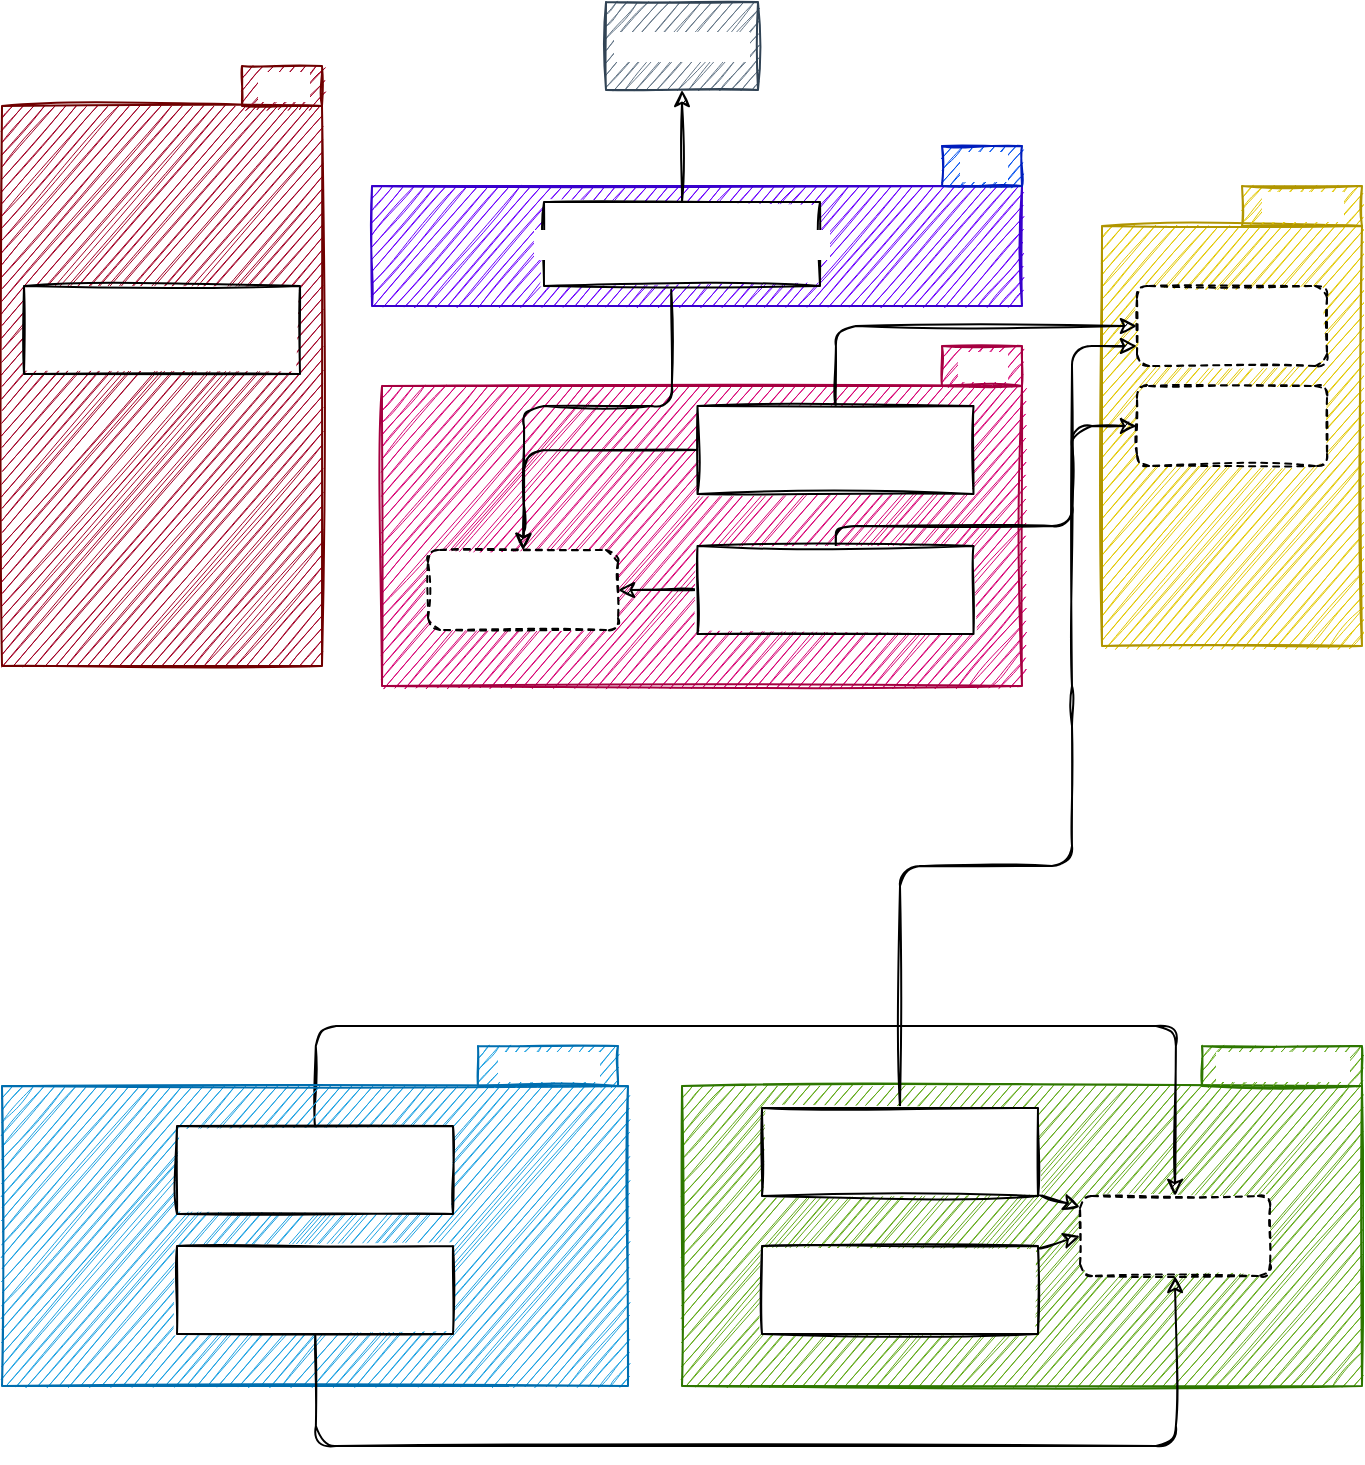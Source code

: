<mxfile>
    <diagram id="beeDJHBER2gLGEk_ROQv" name="architecture">
        <mxGraphModel dx="524" dy="492" grid="1" gridSize="10" guides="1" tooltips="1" connect="1" arrows="1" fold="1" page="1" pageScale="1" pageWidth="850" pageHeight="1100" math="0" shadow="0">
            <root>
                <mxCell id="0"/>
                <mxCell id="1" parent="0"/>
                <mxCell id="2" value="" style="whiteSpace=wrap;html=1;rounded=0;sketch=1;fillColor=#e3c800;strokeColor=#B09500;fontColor=#FFFFFF;labelBorderColor=none;labelBackgroundColor=default;" parent="1" vertex="1">
                    <mxGeometry x="635" y="170" width="130" height="210" as="geometry"/>
                </mxCell>
                <mxCell id="3" value="Domain" style="text;html=1;align=center;verticalAlign=middle;resizable=0;points=[];autosize=1;strokeColor=#B09500;fillColor=#e3c800;fontColor=#FFFFFF;sketch=1;labelBorderColor=none;labelBackgroundColor=default;" parent="1" vertex="1">
                    <mxGeometry x="705" y="150" width="60" height="20" as="geometry"/>
                </mxCell>
                <mxCell id="4" value="Authentication" style="whiteSpace=wrap;html=1;rounded=1;sketch=1;dashed=1;fontColor=#FFFFFF;labelBorderColor=none;labelBackgroundColor=default;" parent="1" vertex="1">
                    <mxGeometry x="652.5" y="200" width="95" height="40" as="geometry"/>
                </mxCell>
                <mxCell id="5" value="" style="whiteSpace=wrap;html=1;rounded=0;sketch=1;fillColor=#6a00ff;strokeColor=#3700CC;fontColor=#FFFFFF;labelBorderColor=none;labelBackgroundColor=default;" parent="1" vertex="1">
                    <mxGeometry x="270" y="150" width="325" height="60" as="geometry"/>
                </mxCell>
                <mxCell id="6" value="Infra" style="text;html=1;align=center;verticalAlign=middle;resizable=0;points=[];autosize=1;strokeColor=#001DBC;fillColor=#0050ef;fontColor=#FFFFFF;sketch=1;labelBorderColor=none;labelBackgroundColor=default;" parent="1" vertex="1">
                    <mxGeometry x="555" y="130" width="40" height="20" as="geometry"/>
                </mxCell>
                <mxCell id="11" value="" style="whiteSpace=wrap;html=1;rounded=0;sketch=1;fillColor=#d80073;strokeColor=#A50040;fontColor=#FFFFFF;labelBorderColor=none;labelBackgroundColor=default;" parent="1" vertex="1">
                    <mxGeometry x="275" y="250" width="320" height="150" as="geometry"/>
                </mxCell>
                <mxCell id="12" value="Data" style="text;html=1;align=center;verticalAlign=middle;resizable=0;points=[];autosize=1;strokeColor=#A50040;fillColor=#d80073;fontColor=#FFFFFF;sketch=1;labelBorderColor=none;labelBackgroundColor=default;" parent="1" vertex="1">
                    <mxGeometry x="555" y="230" width="40" height="20" as="geometry"/>
                </mxCell>
                <mxCell id="16" style="edgeStyle=none;sketch=1;html=1;entryX=0;entryY=0.5;entryDx=0;entryDy=0;fontColor=#FFFFFF;labelBorderColor=none;labelBackgroundColor=default;" parent="1" source="13" target="4" edge="1">
                    <mxGeometry relative="1" as="geometry">
                        <Array as="points">
                            <mxPoint x="502" y="220"/>
                        </Array>
                    </mxGeometry>
                </mxCell>
                <mxCell id="17" style="edgeStyle=none;sketch=1;html=1;entryX=0.5;entryY=0;entryDx=0;entryDy=0;fontColor=#FFFFFF;labelBorderColor=none;labelBackgroundColor=default;" parent="1" source="13" target="38" edge="1">
                    <mxGeometry relative="1" as="geometry">
                        <mxPoint x="393" y="284" as="targetPoint"/>
                        <Array as="points">
                            <mxPoint x="346" y="282"/>
                        </Array>
                    </mxGeometry>
                </mxCell>
                <mxCell id="13" value="RemoteAuthentication" style="whiteSpace=wrap;html=1;rounded=0;sketch=1;fontColor=#FFFFFF;labelBorderColor=none;labelBackgroundColor=default;" parent="1" vertex="1">
                    <mxGeometry x="432.75" y="260" width="138" height="44" as="geometry"/>
                </mxCell>
                <mxCell id="18" value="" style="whiteSpace=wrap;html=1;rounded=0;sketch=1;fillColor=#a20025;strokeColor=#6F0000;fontColor=#FFFFFF;labelBorderColor=none;labelBackgroundColor=default;" parent="1" vertex="1">
                    <mxGeometry x="85" y="110" width="160" height="280" as="geometry"/>
                </mxCell>
                <mxCell id="19" value="Main" style="text;html=1;align=center;verticalAlign=middle;resizable=0;points=[];autosize=1;strokeColor=#6F0000;fillColor=#a20025;fontColor=#FFFFFF;sketch=1;labelBorderColor=none;labelBackgroundColor=default;" parent="1" vertex="1">
                    <mxGeometry x="205" y="90" width="40" height="20" as="geometry"/>
                </mxCell>
                <mxCell id="20" value="" style="whiteSpace=wrap;html=1;rounded=0;sketch=1;fillColor=#60a917;strokeColor=#2D7600;fontColor=#FFFFFF;labelBorderColor=none;labelBackgroundColor=default;" parent="1" vertex="1">
                    <mxGeometry x="425" y="600" width="340" height="150" as="geometry"/>
                </mxCell>
                <mxCell id="21" value="Presentation" style="text;html=1;align=center;verticalAlign=middle;resizable=0;points=[];autosize=1;strokeColor=#2D7600;fillColor=#60a917;fontColor=#FFFFFF;sketch=1;labelBorderColor=none;labelBackgroundColor=default;" parent="1" vertex="1">
                    <mxGeometry x="685" y="580" width="80" height="20" as="geometry"/>
                </mxCell>
                <mxCell id="31" style="edgeStyle=none;sketch=1;html=1;fontColor=#FFFFFF;labelBorderColor=none;labelBackgroundColor=default;" parent="1" source="22" target="24" edge="1">
                    <mxGeometry relative="1" as="geometry"/>
                </mxCell>
                <mxCell id="32" style="edgeStyle=none;sketch=1;html=1;entryX=0;entryY=0.75;entryDx=0;entryDy=0;fontColor=#FFFFFF;labelBorderColor=none;labelBackgroundColor=default;" parent="1" source="22" target="4" edge="1">
                    <mxGeometry relative="1" as="geometry">
                        <Array as="points">
                            <mxPoint x="534" y="490"/>
                            <mxPoint x="620" y="490"/>
                            <mxPoint x="620" y="410"/>
                            <mxPoint x="620" y="230"/>
                        </Array>
                    </mxGeometry>
                </mxCell>
                <mxCell id="22" value="Authentication" style="whiteSpace=wrap;html=1;rounded=0;sketch=1;fontColor=#FFFFFF;labelBorderColor=none;labelBackgroundColor=default;fontStyle=1" parent="1" vertex="1">
                    <mxGeometry x="465" y="611" width="138" height="44" as="geometry"/>
                </mxCell>
                <mxCell id="24" value="Validation" style="whiteSpace=wrap;html=1;rounded=1;sketch=1;dashed=1;fontColor=#FFFFFF;labelBorderColor=none;labelBackgroundColor=default;" parent="1" vertex="1">
                    <mxGeometry x="624" y="655" width="95" height="40" as="geometry"/>
                </mxCell>
                <mxCell id="30" style="edgeStyle=none;sketch=1;html=1;entryX=0.5;entryY=0;entryDx=0;entryDy=0;fontColor=#FFFFFF;exitX=0.5;exitY=0;exitDx=0;exitDy=0;labelBorderColor=none;labelBackgroundColor=default;" parent="1" source="27" target="24" edge="1">
                    <mxGeometry relative="1" as="geometry">
                        <Array as="points">
                            <mxPoint x="242" y="570"/>
                            <mxPoint x="672" y="570"/>
                        </Array>
                    </mxGeometry>
                </mxCell>
                <mxCell id="25" value="" style="whiteSpace=wrap;html=1;rounded=0;sketch=1;fillColor=#1ba1e2;strokeColor=#006EAF;fontColor=#FFFFFF;labelBorderColor=none;labelBackgroundColor=default;" parent="1" vertex="1">
                    <mxGeometry x="85" y="600" width="313" height="150" as="geometry"/>
                </mxCell>
                <mxCell id="26" value="Validation" style="text;html=1;align=center;verticalAlign=middle;resizable=0;points=[];autosize=1;strokeColor=#006EAF;fillColor=#1ba1e2;fontColor=#FFFFFF;sketch=1;labelBorderColor=none;labelBackgroundColor=default;" parent="1" vertex="1">
                    <mxGeometry x="323" y="580" width="70" height="20" as="geometry"/>
                </mxCell>
                <mxCell id="27" value="EmailValidation" style="whiteSpace=wrap;html=1;rounded=0;sketch=1;fontColor=#FFFFFF;labelBorderColor=none;labelBackgroundColor=default;" parent="1" vertex="1">
                    <mxGeometry x="172.5" y="620" width="138" height="44" as="geometry"/>
                </mxCell>
                <mxCell id="29" style="edgeStyle=none;sketch=1;html=1;entryX=0.5;entryY=1;entryDx=0;entryDy=0;fontColor=#FFFFFF;labelBorderColor=none;labelBackgroundColor=default;" parent="1" source="28" target="24" edge="1">
                    <mxGeometry relative="1" as="geometry">
                        <Array as="points">
                            <mxPoint x="242" y="780"/>
                            <mxPoint x="672" y="780"/>
                        </Array>
                    </mxGeometry>
                </mxCell>
                <mxCell id="28" value="PasswordValidation" style="whiteSpace=wrap;html=1;rounded=0;sketch=1;fontColor=#FFFFFF;labelBorderColor=none;labelBackgroundColor=default;" parent="1" vertex="1">
                    <mxGeometry x="172.5" y="680" width="138" height="44" as="geometry"/>
                </mxCell>
                <mxCell id="34" value="App" style="whiteSpace=wrap;html=1;rounded=0;sketch=1;fontColor=#FFFFFF;labelBorderColor=none;labelBackgroundColor=default;" parent="1" vertex="1">
                    <mxGeometry x="96" y="200" width="138" height="44" as="geometry"/>
                </mxCell>
                <mxCell id="35" value="Signup" style="whiteSpace=wrap;html=1;rounded=1;sketch=1;dashed=1;fontColor=#FFFFFF;labelBorderColor=none;labelBackgroundColor=default;" parent="1" vertex="1">
                    <mxGeometry x="652.5" y="250" width="95" height="40" as="geometry"/>
                </mxCell>
                <mxCell id="40" style="edgeStyle=none;html=1;entryX=1;entryY=0.5;entryDx=0;entryDy=0;sketch=1;" parent="1" source="36" target="38" edge="1">
                    <mxGeometry relative="1" as="geometry"/>
                </mxCell>
                <mxCell id="43" style="edgeStyle=none;sketch=1;html=1;entryX=0;entryY=0.5;entryDx=0;entryDy=0;" parent="1" source="36" target="35" edge="1">
                    <mxGeometry relative="1" as="geometry">
                        <Array as="points">
                            <mxPoint x="502" y="320"/>
                            <mxPoint x="620" y="320"/>
                            <mxPoint x="620" y="270"/>
                        </Array>
                    </mxGeometry>
                </mxCell>
                <mxCell id="36" value="RemoteSignup" style="whiteSpace=wrap;html=1;rounded=0;sketch=1;fontColor=#FFFFFF;labelBorderColor=none;labelBackgroundColor=default;" parent="1" vertex="1">
                    <mxGeometry x="432.75" y="330" width="138" height="44" as="geometry"/>
                </mxCell>
                <mxCell id="39" style="edgeStyle=none;html=1;entryX=0.5;entryY=0;entryDx=0;entryDy=0;sketch=1;exitX=0.461;exitY=1.045;exitDx=0;exitDy=0;exitPerimeter=0;" parent="1" source="37" target="38" edge="1">
                    <mxGeometry relative="1" as="geometry">
                        <Array as="points">
                            <mxPoint x="420" y="260"/>
                            <mxPoint x="346" y="260"/>
                            <mxPoint x="346" y="320"/>
                        </Array>
                    </mxGeometry>
                </mxCell>
                <mxCell id="42" style="edgeStyle=none;sketch=1;html=1;entryX=0.5;entryY=1;entryDx=0;entryDy=0;" parent="1" source="37" target="41" edge="1">
                    <mxGeometry relative="1" as="geometry"/>
                </mxCell>
                <mxCell id="37" value="AwsCognitoIdentityProvider" style="whiteSpace=wrap;html=1;rounded=0;sketch=1;fontColor=#FFFFFF;labelBorderColor=none;labelBackgroundColor=default;" parent="1" vertex="1">
                    <mxGeometry x="356" y="158" width="138" height="42" as="geometry"/>
                </mxCell>
                <mxCell id="38" value="IdentityProvider" style="whiteSpace=wrap;html=1;rounded=1;sketch=1;dashed=1;fontColor=#FFFFFF;labelBorderColor=none;labelBackgroundColor=default;" parent="1" vertex="1">
                    <mxGeometry x="298" y="332" width="95" height="40" as="geometry"/>
                </mxCell>
                <mxCell id="41" value="AWSCognito" style="whiteSpace=wrap;html=1;rounded=0;sketch=1;fillColor=#647687;strokeColor=#314354;fontColor=#FFFFFF;labelBorderColor=none;shadow=0;labelBackgroundColor=default;" parent="1" vertex="1">
                    <mxGeometry x="387" y="58" width="76" height="44" as="geometry"/>
                </mxCell>
                <mxCell id="45" style="edgeStyle=none;html=1;entryX=0;entryY=0.5;entryDx=0;entryDy=0;sketch=1;" parent="1" source="44" target="24" edge="1">
                    <mxGeometry relative="1" as="geometry"/>
                </mxCell>
                <mxCell id="44" value="Signup" style="whiteSpace=wrap;html=1;rounded=0;sketch=1;fontColor=#FFFFFF;labelBorderColor=none;labelBackgroundColor=default;fontStyle=1" parent="1" vertex="1">
                    <mxGeometry x="465" y="680" width="138" height="44" as="geometry"/>
                </mxCell>
            </root>
        </mxGraphModel>
    </diagram>
</mxfile>